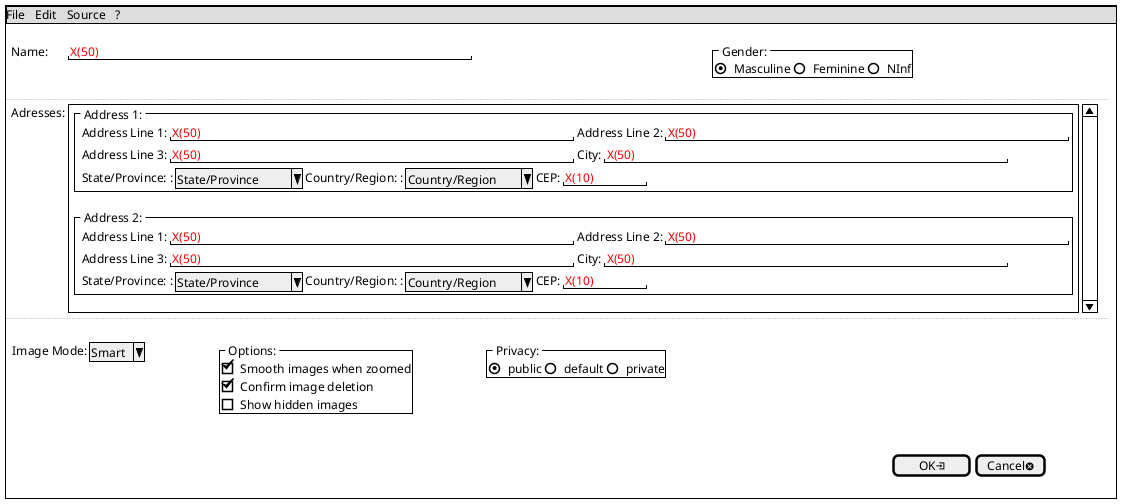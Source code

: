 @startsalt

!$showspace = 0
!$menu = 0
!$addresstype = 1
!$addreslayout = 1

!procedure Menu()
    !if ($menu == 1)
        {* File | Edit | Source | ? 
        File | New | Open File | - | Close | Close All | - | Exit}
    !elseif ($menu == 2)
        {* File | Edit | Source | ?
        Edit | Copy | Paste | - | Delete}
    !elseif ($menu == 3)
        {* File | Edit | Source | ?
        Source | Find ...}
    !elseif ($menu == 4)
        {* File | Edit | Source | ?
        ? | About}
    !else
        {* File | Edit | Source | ?}
    !endif
!endprocedure

!procedure DialogGender() 
    {^" Gender: " |
        (X) Masculine |
        () Feminine |
        () NInf
    }
!endprocedure

!procedure DialogPrivacy()
    {^" Privacy: " |
        (X) public |
        () default |
        () private
    }
!endprocedure

!procedure DialogState()
    {S 
        Acre
        Amapa
        Amazonas
    }
!endprocedure

!procedure DialogCountry()
    {S 
        Brasil
        China
        Estados Unidos
    }
!endprocedure

!procedure DialogOptions()
    {^" Options: "
        [X] Smooth images when zoomed
        [X] Confirm image deletion
        [ ] Show hidden images
    }
!endprocedure

!procedure DialogRead($text,$mask,$value)
    !$mask = $mask + "(" + $value + ")"
    $text|"<color:red>Lpad($mask,$value," ")"
!endprocedure

!procedure DialogDropBox($text,$value)
    $text:|^$value^
!endprocedure

!function Lpad($text,$value,$string)
    !local $loop = $value / %strlen($string)
    !while $loop > 0
        !$text = $text + $string
        !$loop = $loop - 1
    !endwhile
    !return %substr($text,0,$value)
!endfunction

!function Rpad($text,$value,$string)
    !local $loop = $value / %strlen($string)
    !while $loop > 0
        !$text = $string + $text
        !$loop = $loop - 1
    !endwhile
    !return %substr($text,$begin,$value)
!endfunction

!procedure Spaces($value)
    !if ($showspace == 1)
        <color:gainsboro>Lpad("X",$value,"X")
    !else
        <color:white>Lpad("X",$value,"X")
    !endif
!endprocedure

!procedure DialogAddress1($text)
    {^" $text: " 
        |.|{DialogRead("Address Line 1: ","X",50)|
            |DialogRead("Address Line 2: ","X",50)}
        |.|{DialogRead("Address Line 3: ","X",50)|
            |DialogRead("City: ","X",50)}
        |.|{DialogDropBox("State/Province: ","State/Province")|
            |DialogDropBox("Country/Region: ","Country/Region")|
            |DialogRead("CEP: ","X",10)}
    }
!endprocedure

!procedure DialogAddress2($text)
    {^" $text: " 
        |.|DialogRead("Address Line 1: ","X",50)
        |.|DialogRead("Address Line 2: ","X",50)
        |.|DialogRead("Address Line 3: ","X",50)
        |.|{DialogRead("City: ","X",50)|
            |DialogDropBox("State/Province: ","State/Province")|
            |.}|*
        |.|{DialogRead("CEP: ","X",10)|
            |DialogDropBox("Country/Region: ","Country/Region")|
            |.}|*
    }
!endprocedure

!procedure DialogAddress3($text)
    {^" $text: " 
        |.|DialogRead("Address Line 1: ","X",50)
        |.|DialogRead("Address Line 2: ","X",50)
        |.|DialogRead("Address Line 3: ","X",50)
        |.|DialogRead("City: ","X",50)
        |.|DialogDropBox("State/Province: ","State/Province")
        |.|DialogRead("CEP: ","X",10)
        |.|DialogDropBox("Country/Region: ","Country/Region")
    }
!endprocedure

!procedure DialogAddress($text)
    !if ($addreslayout == 1)
        DialogAddress1($text)
    !elseif ($addreslayout == 2)
        DialogAddress2($text)
    !else
        DialogAddress3($text)
    !endif
!endprocedure

!procedure ListAddress()
    !if ($addresstype == 1)
        |Adresses:|{
            |{SI 
                |.|
                DialogAddress("Address 1")|.
                |.|
                DialogAddress("Address 2")|.}}
    !elseif ($addresstype == 2)
        {
            |.
            |.|DialogAddress("Address 1")|*|*|*|*|*
            |.
            |.|DialogAddress("Address 2")|*|*|*|*|*}
    !else
        {
            |.
            |.|DialogAddress("Address 1")|*|*|*|*|*}
    !endif
!endprocedure

!procedure Rule($value)
    !local $loop = $value
    !local $index = 1
    !while $loop > 0
        !if ($index == 10)
            !$index = 0
        !endif
        !if ($loop == 1)
            |$index
        !else
            |$index|
        !endif
        !$index = $index + 1
        !$loop = $loop - 1
    !endwhile
!endprocedure

scale 1

{+
    |Menu()|*|*|*|*|*|*|*|*
    |.
    |.|DialogRead("Name: ","X",50)|
        |.|.|Spaces(32)|
        |DialogGender()|*
    ..|*|*|*|*|*|*|*
    |.|ListAddress()|*|*|*|*|*
    ..|*|*|*|*|*|*|*
    |.
    |.|{DialogDropBox("Image Mode","Smart")|
        |Spaces(10)|
        |DialogOptions()|
        |Spaces(10)|
        |DialogPrivacy()}|*|*|*|*|*|*|.
    |.
    |.|.|.|.|.|.|Spaces(25)|{[  OK<&account-login>   ]|[Cancel<&circle-x>]}|.
    |.
}
@endsalt